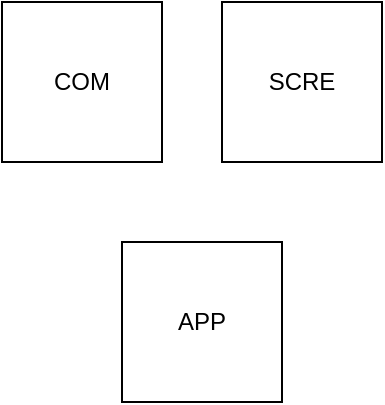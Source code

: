 <mxfile>
    <diagram id="16MIHOtowtbMD26Lg53B" name="Page-1">
        <mxGraphModel dx="251" dy="284" grid="1" gridSize="10" guides="1" tooltips="1" connect="1" arrows="1" fold="1" page="1" pageScale="1" pageWidth="850" pageHeight="1100" math="0" shadow="0">
            <root>
                <mxCell id="0"/>
                <mxCell id="1" parent="0"/>
                <mxCell id="2" value="SCRE" style="whiteSpace=wrap;html=1;aspect=fixed;" vertex="1" parent="1">
                    <mxGeometry x="110" y="40" width="80" height="80" as="geometry"/>
                </mxCell>
                <mxCell id="3" value="COM" style="whiteSpace=wrap;html=1;aspect=fixed;" vertex="1" parent="1">
                    <mxGeometry y="40" width="80" height="80" as="geometry"/>
                </mxCell>
                <mxCell id="4" value="APP" style="whiteSpace=wrap;html=1;aspect=fixed;" vertex="1" parent="1">
                    <mxGeometry x="60" y="160" width="80" height="80" as="geometry"/>
                </mxCell>
            </root>
        </mxGraphModel>
    </diagram>
</mxfile>